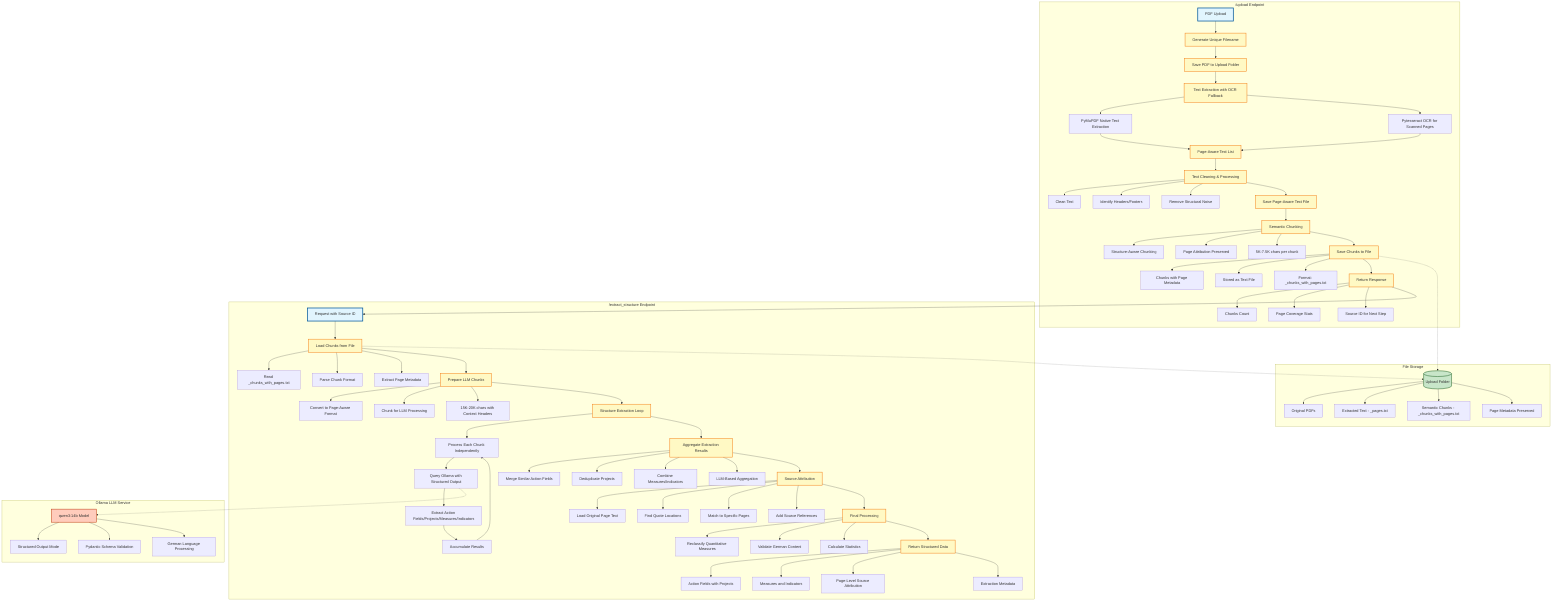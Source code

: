 graph TB
    %% Upload Endpoint Flow
    subgraph Upload["/upload Endpoint"]
        A[PDF Upload] --> B[Generate Unique Filename]
        B --> C[Save PDF to Upload Folder]

        C --> D[Text Extraction with OCR Fallback]
        D --> D1[PyMuPDF Native Text Extraction]
        D --> D2[Pytesseract OCR for Scanned Pages]
        D1 --> E[Page-Aware Text List]
        D2 --> E

        E --> F[Text Cleaning & Processing]
        F --> F1[Clean Text]
        F --> F2[Identify Headers/Footers]
        F --> F3[Remove Structural Noise]

        F --> G[Save Page-Aware Text File]

        G --> H[Semantic Chunking]
        H --> H1[Structure-Aware Chunking]
        H --> H2[Page Attribution Preserved]
        H --> H3[5K-7.5K chars per chunk]

        H --> I[Save Chunks to File]
        I --> I1[Chunks with Page Metadata]
        I --> I2[Stored as Text File]
        I --> I3[Format: _chunks_with_pages.txt]

        I --> K[Return Response]
        K --> K1[Chunks Count]
        K --> K2[Page Coverage Stats]
        K --> K3[Source ID for Next Step]
    end

    %% Extract Structure Endpoint Flow
    subgraph Extract["/extract_structure Endpoint"]
        L[Request with Source ID] --> M[Load Chunks from File]
        M --> M1[Read _chunks_with_pages.txt]
        M --> M2[Parse Chunk Format]
        M --> M3[Extract Page Metadata]

        M --> N[Prepare LLM Chunks]
        N --> N1[Convert to Page-Aware Format]
        N --> N2[Chunk for LLM Processing]
        N --> N3[15K-20K chars with Context Headers]

        N --> O[Structure Extraction Loop]
        O --> O1[Process Each Chunk Independently]
        O1 --> O2[Query Ollama with Structured Output]
        O2 --> O3[Extract Action Fields/Projects/Measures/Indicators]
        O3 --> O4[Accumulate Results]
        O4 --> O1

        O --> P[Aggregate Extraction Results]
        P --> P1[Merge Similar Action Fields]
        P --> P2[Deduplicate Projects]
        P --> P3[Combine Measures/Indicators]
        P --> P4[LLM-Based Aggregation]

        P --> Q[Source Attribution]
        Q --> Q1[Load Original Page Text]
        Q --> Q2[Find Quote Locations]
        Q --> Q3[Match to Specific Pages]
        Q --> Q4[Add Source References]

        Q --> R[Final Processing]
        R --> R1[Reclassify Quantitative Measures]
        R --> R2[Validate German Content]
        R --> R3[Calculate Statistics]

        R --> S[Return Structured Data]
        S --> S1[Action Fields with Projects]
        S --> S2[Measures and Indicators]
        S --> S3[Page-Level Source Attribution]
        S --> S4[Extraction Metadata]
    end

    %% File Storage
    subgraph FileStorage["File Storage"]
        FS[(Upload Folder)]
        FS --> FS1[Original PDFs]
        FS --> FS2[Extracted Text - _pages.txt]
        FS --> FS3[Semantic Chunks - _chunks_with_pages.txt]
        FS --> FS4[Page Metadata Preserved]
    end

    %% Ollama Integration
    subgraph Ollama["Ollama LLM Service"]
        LLM[qwen3:14b Model]
        LLM --> LLM1[Structured Output Mode]
        LLM --> LLM2[Pydantic Schema Validation]
        LLM --> LLM3[German Language Processing]
    end

    %% Connect the flows
    K --> L
    I -.-> FS
    M -.-> FS
    O2 -.-> LLM

    %% Styling
    classDef endpoint fill:#e1f5fe,stroke:#01579b,stroke-width:3px
    classDef process fill:#fff9c4,stroke:#f57f17,stroke-width:2px
    classDef storage fill:#c8e6c9,stroke:#1b5e20,stroke-width:2px
    classDef external fill:#ffccbc,stroke:#bf360c,stroke-width:2px

    class A,L endpoint
    class FS storage
    class LLM external
    class B,C,D,E,F,G,H,I,K,M,N,O,P,Q,R,S process